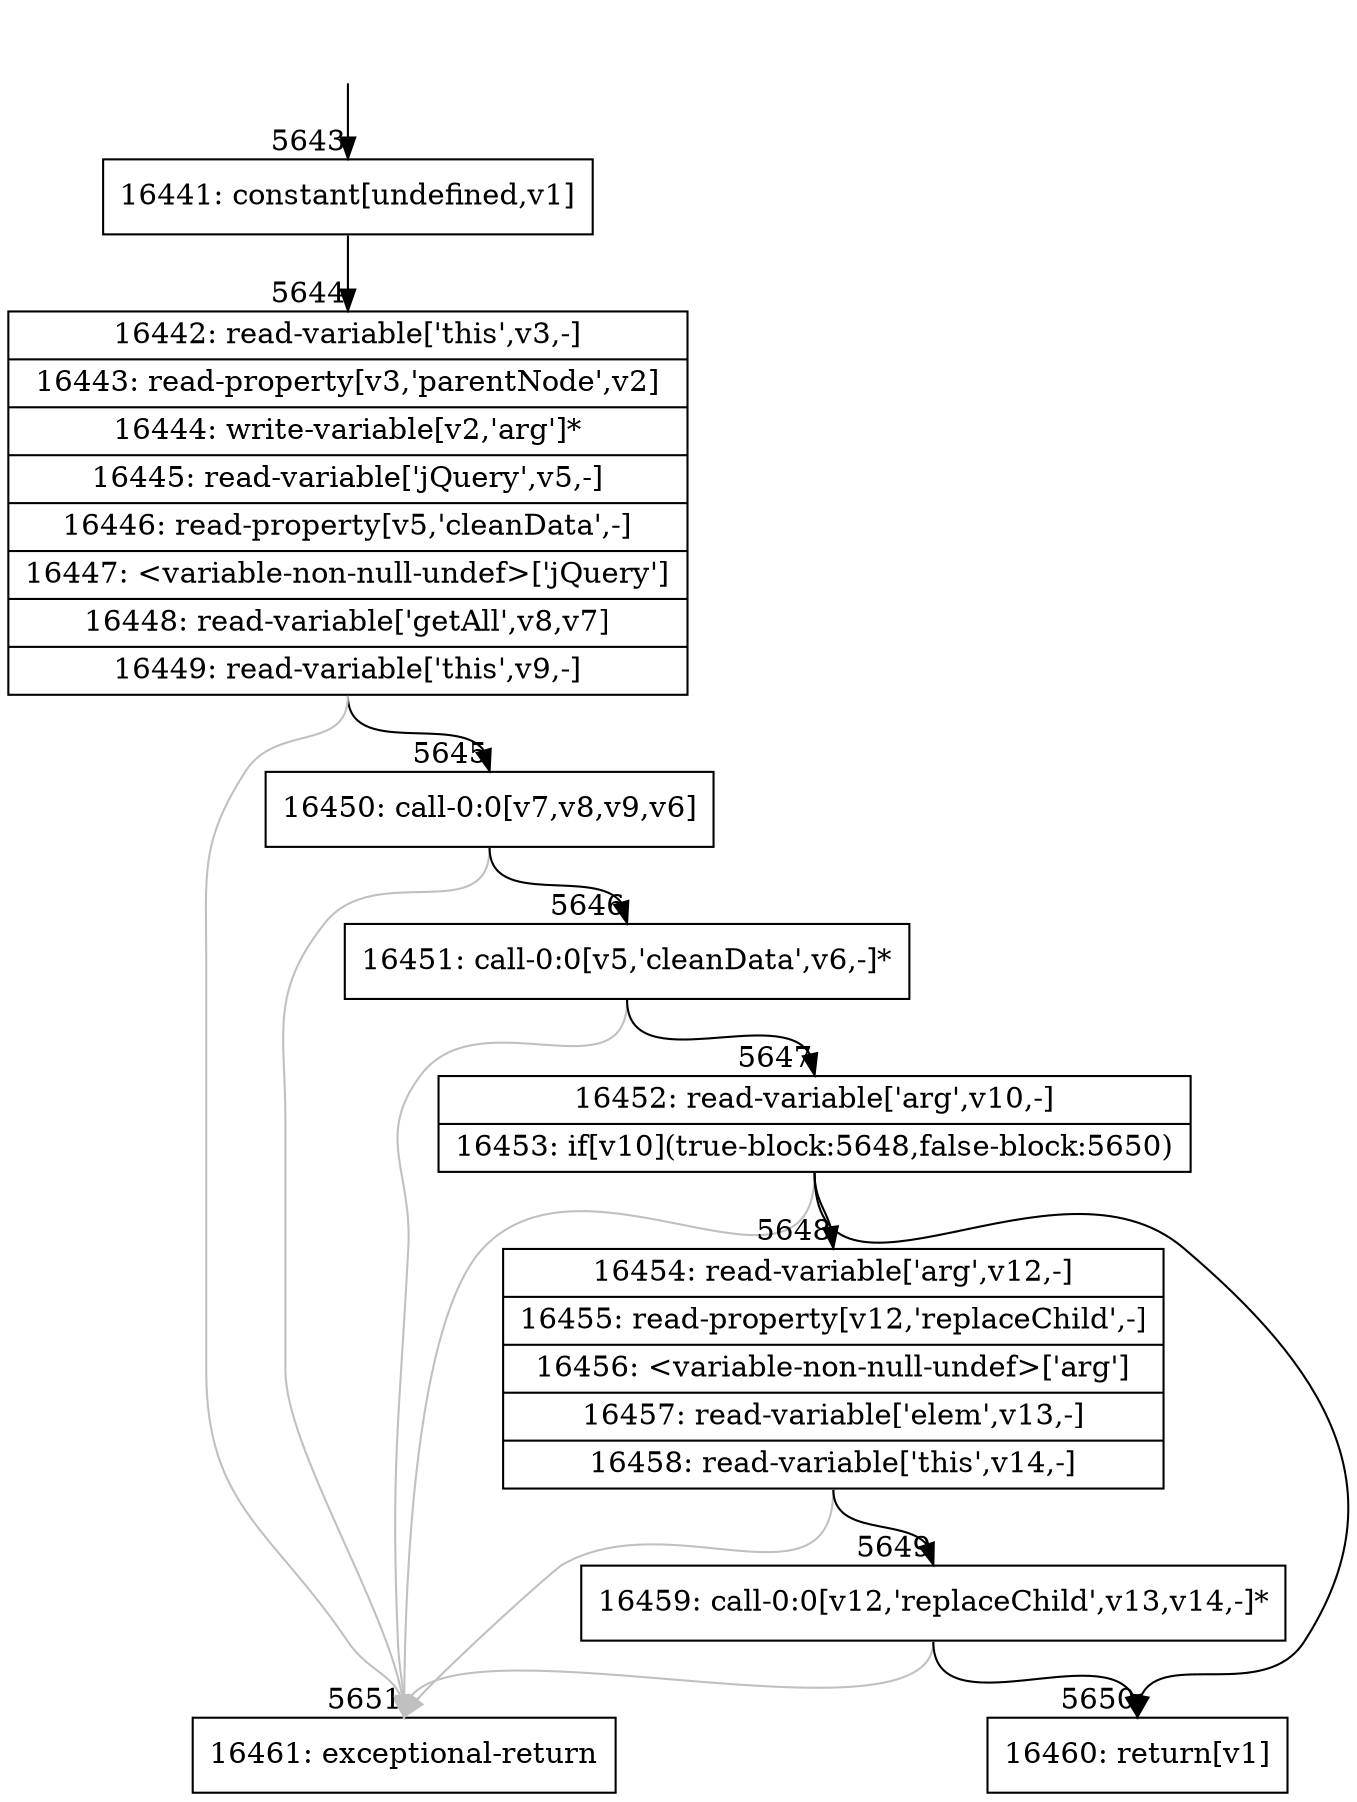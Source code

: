 digraph {
rankdir="TD"
BB_entry353[shape=none,label=""];
BB_entry353 -> BB5643 [tailport=s, headport=n, headlabel="    5643"]
BB5643 [shape=record label="{16441: constant[undefined,v1]}" ] 
BB5643 -> BB5644 [tailport=s, headport=n, headlabel="      5644"]
BB5644 [shape=record label="{16442: read-variable['this',v3,-]|16443: read-property[v3,'parentNode',v2]|16444: write-variable[v2,'arg']*|16445: read-variable['jQuery',v5,-]|16446: read-property[v5,'cleanData',-]|16447: \<variable-non-null-undef\>['jQuery']|16448: read-variable['getAll',v8,v7]|16449: read-variable['this',v9,-]}" ] 
BB5644 -> BB5645 [tailport=s, headport=n, headlabel="      5645"]
BB5644 -> BB5651 [tailport=s, headport=n, color=gray, headlabel="      5651"]
BB5645 [shape=record label="{16450: call-0:0[v7,v8,v9,v6]}" ] 
BB5645 -> BB5646 [tailport=s, headport=n, headlabel="      5646"]
BB5645 -> BB5651 [tailport=s, headport=n, color=gray]
BB5646 [shape=record label="{16451: call-0:0[v5,'cleanData',v6,-]*}" ] 
BB5646 -> BB5647 [tailport=s, headport=n, headlabel="      5647"]
BB5646 -> BB5651 [tailport=s, headport=n, color=gray]
BB5647 [shape=record label="{16452: read-variable['arg',v10,-]|16453: if[v10](true-block:5648,false-block:5650)}" ] 
BB5647 -> BB5648 [tailport=s, headport=n, headlabel="      5648"]
BB5647 -> BB5650 [tailport=s, headport=n, headlabel="      5650"]
BB5647 -> BB5651 [tailport=s, headport=n, color=gray]
BB5648 [shape=record label="{16454: read-variable['arg',v12,-]|16455: read-property[v12,'replaceChild',-]|16456: \<variable-non-null-undef\>['arg']|16457: read-variable['elem',v13,-]|16458: read-variable['this',v14,-]}" ] 
BB5648 -> BB5649 [tailport=s, headport=n, headlabel="      5649"]
BB5648 -> BB5651 [tailport=s, headport=n, color=gray]
BB5649 [shape=record label="{16459: call-0:0[v12,'replaceChild',v13,v14,-]*}" ] 
BB5649 -> BB5650 [tailport=s, headport=n]
BB5649 -> BB5651 [tailport=s, headport=n, color=gray]
BB5650 [shape=record label="{16460: return[v1]}" ] 
BB5651 [shape=record label="{16461: exceptional-return}" ] 
}
